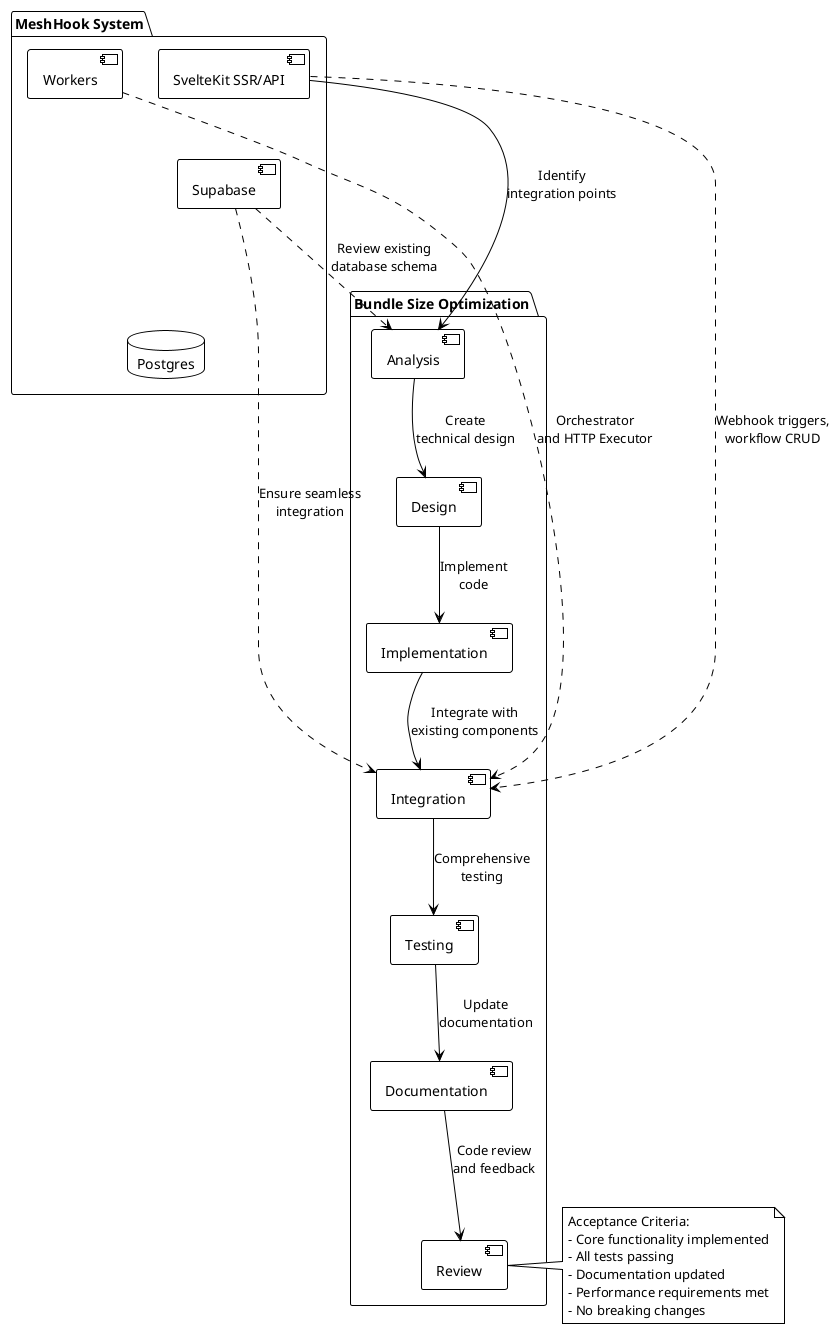 @startuml
!theme plain

package "MeshHook System" {
    [SvelteKit SSR/API] as SvelteKit
    [Supabase] as Supabase
    [Workers] as Workers
    database "Postgres" as Postgres
}

package "Bundle Size Optimization" {
    [Analysis] as Analysis
    [Design] as Design
    [Implementation] as Implementation
    [Integration] as Integration
    [Testing] as Testing
    [Documentation] as Documentation
    [Review] as Review
}

SvelteKit --> Analysis : Identify\nintegration points
Analysis --> Design : Create\ntechnical design
Design --> Implementation : Implement\ncode
Implementation --> Integration : Integrate with\nexisting components
Integration --> Testing : Comprehensive\ntesting
Testing --> Documentation : Update\ndocumentation
Documentation --> Review : Code review\nand feedback

Supabase -[hidden]-> Postgres
Workers -[hidden]-> Supabase

Supabase ..> Analysis : Review existing\ndatabase schema
Supabase ..> Integration : Ensure seamless\nintegration
Workers ..> Integration : Orchestrator\nand HTTP Executor
SvelteKit ..> Integration : Webhook triggers,\nworkflow CRUD

note right of Review
  Acceptance Criteria:
  - Core functionality implemented
  - All tests passing
  - Documentation updated
  - Performance requirements met
  - No breaking changes
end note

@enduml